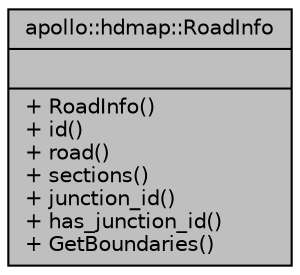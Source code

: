 digraph "apollo::hdmap::RoadInfo"
{
  edge [fontname="Helvetica",fontsize="10",labelfontname="Helvetica",labelfontsize="10"];
  node [fontname="Helvetica",fontsize="10",shape=record];
  Node1 [label="{apollo::hdmap::RoadInfo\n||+ RoadInfo()\l+ id()\l+ road()\l+ sections()\l+ junction_id()\l+ has_junction_id()\l+ GetBoundaries()\l}",height=0.2,width=0.4,color="black", fillcolor="grey75", style="filled" fontcolor="black"];
}
